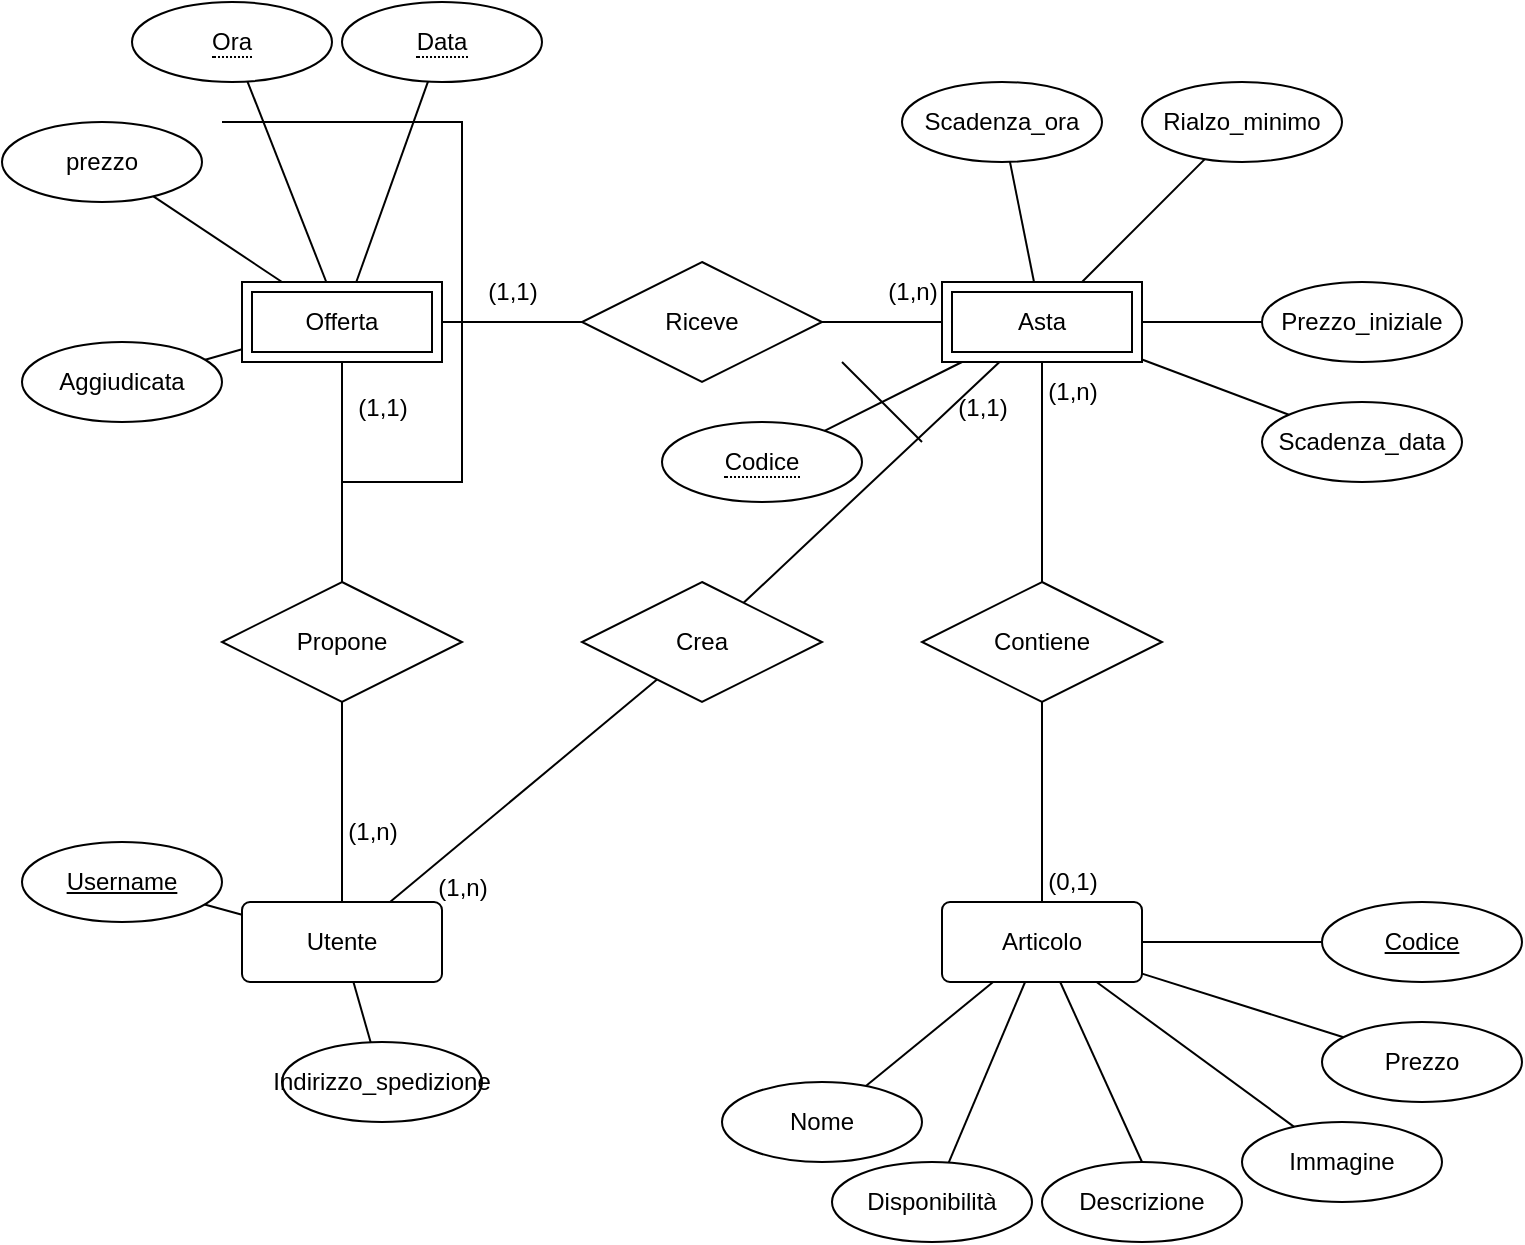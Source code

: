 <mxfile version="21.2.1" type="device">
  <diagram id="R2lEEEUBdFMjLlhIrx00" name="Page-1">
    <mxGraphModel dx="1434" dy="854" grid="1" gridSize="10" guides="1" tooltips="1" connect="1" arrows="1" fold="1" page="1" pageScale="1" pageWidth="850" pageHeight="1100" math="0" shadow="0" extFonts="Permanent Marker^https://fonts.googleapis.com/css?family=Permanent+Marker">
      <root>
        <mxCell id="0" />
        <mxCell id="1" parent="0" />
        <mxCell id="7HfnvCUrbNojlMPrx9GS-18" value="&lt;div&gt;Articolo&lt;/div&gt;" style="rounded=1;arcSize=10;whiteSpace=wrap;html=1;align=center;" parent="1" vertex="1">
          <mxGeometry x="480" y="470" width="100" height="40" as="geometry" />
        </mxCell>
        <mxCell id="7HfnvCUrbNojlMPrx9GS-21" value="Utente" style="rounded=1;arcSize=10;whiteSpace=wrap;html=1;align=center;" parent="1" vertex="1">
          <mxGeometry x="130" y="470" width="100" height="40" as="geometry" />
        </mxCell>
        <mxCell id="7HfnvCUrbNojlMPrx9GS-22" value="&lt;div&gt;Codice&lt;/div&gt;" style="ellipse;whiteSpace=wrap;html=1;align=center;fontStyle=4;" parent="1" vertex="1">
          <mxGeometry x="670" y="470" width="100" height="40" as="geometry" />
        </mxCell>
        <mxCell id="7HfnvCUrbNojlMPrx9GS-23" value="Prezzo" style="ellipse;whiteSpace=wrap;html=1;align=center;" parent="1" vertex="1">
          <mxGeometry x="670" y="530" width="100" height="40" as="geometry" />
        </mxCell>
        <mxCell id="7HfnvCUrbNojlMPrx9GS-24" value="Immagine" style="ellipse;whiteSpace=wrap;html=1;align=center;" parent="1" vertex="1">
          <mxGeometry x="630" y="580" width="100" height="40" as="geometry" />
        </mxCell>
        <mxCell id="7HfnvCUrbNojlMPrx9GS-25" value="Descrizione" style="ellipse;whiteSpace=wrap;html=1;align=center;" parent="1" vertex="1">
          <mxGeometry x="530" y="600" width="100" height="40" as="geometry" />
        </mxCell>
        <mxCell id="7HfnvCUrbNojlMPrx9GS-26" value="Nome" style="ellipse;whiteSpace=wrap;html=1;align=center;" parent="1" vertex="1">
          <mxGeometry x="370" y="560" width="100" height="40" as="geometry" />
        </mxCell>
        <mxCell id="7HfnvCUrbNojlMPrx9GS-27" value="" style="endArrow=none;html=1;rounded=0;" parent="1" source="7HfnvCUrbNojlMPrx9GS-26" target="7HfnvCUrbNojlMPrx9GS-18" edge="1">
          <mxGeometry relative="1" as="geometry">
            <mxPoint x="340" y="410" as="sourcePoint" />
            <mxPoint x="500" y="410" as="targetPoint" />
          </mxGeometry>
        </mxCell>
        <mxCell id="7HfnvCUrbNojlMPrx9GS-29" value="" style="endArrow=none;html=1;rounded=0;" parent="1" source="7HfnvCUrbNojlMPrx9GS-24" target="7HfnvCUrbNojlMPrx9GS-18" edge="1">
          <mxGeometry relative="1" as="geometry">
            <mxPoint x="340" y="410" as="sourcePoint" />
            <mxPoint x="500" y="410" as="targetPoint" />
          </mxGeometry>
        </mxCell>
        <mxCell id="7HfnvCUrbNojlMPrx9GS-30" value="" style="endArrow=none;html=1;rounded=0;exitX=0.5;exitY=0;exitDx=0;exitDy=0;" parent="1" source="7HfnvCUrbNojlMPrx9GS-25" target="7HfnvCUrbNojlMPrx9GS-18" edge="1">
          <mxGeometry relative="1" as="geometry">
            <mxPoint x="340" y="410" as="sourcePoint" />
            <mxPoint x="500" y="410" as="targetPoint" />
          </mxGeometry>
        </mxCell>
        <mxCell id="7HfnvCUrbNojlMPrx9GS-31" value="" style="endArrow=none;html=1;rounded=0;" parent="1" source="7HfnvCUrbNojlMPrx9GS-18" target="7HfnvCUrbNojlMPrx9GS-23" edge="1">
          <mxGeometry relative="1" as="geometry">
            <mxPoint x="340" y="410" as="sourcePoint" />
            <mxPoint x="500" y="410" as="targetPoint" />
          </mxGeometry>
        </mxCell>
        <mxCell id="7HfnvCUrbNojlMPrx9GS-32" value="" style="endArrow=none;html=1;rounded=0;" parent="1" source="7HfnvCUrbNojlMPrx9GS-22" target="7HfnvCUrbNojlMPrx9GS-18" edge="1">
          <mxGeometry relative="1" as="geometry">
            <mxPoint x="340" y="410" as="sourcePoint" />
            <mxPoint x="500" y="410" as="targetPoint" />
          </mxGeometry>
        </mxCell>
        <mxCell id="7HfnvCUrbNojlMPrx9GS-33" value="Contiene" style="shape=rhombus;perimeter=rhombusPerimeter;whiteSpace=wrap;html=1;align=center;" parent="1" vertex="1">
          <mxGeometry x="470" y="310" width="120" height="60" as="geometry" />
        </mxCell>
        <mxCell id="7HfnvCUrbNojlMPrx9GS-38" value="" style="endArrow=none;html=1;rounded=0;exitX=0.5;exitY=1;exitDx=0;exitDy=0;" parent="1" target="7HfnvCUrbNojlMPrx9GS-33" edge="1">
          <mxGeometry relative="1" as="geometry">
            <mxPoint x="530" y="200" as="sourcePoint" />
            <mxPoint x="500" y="440" as="targetPoint" />
          </mxGeometry>
        </mxCell>
        <mxCell id="7HfnvCUrbNojlMPrx9GS-39" value="(1,n)" style="text;html=1;align=center;verticalAlign=middle;resizable=0;points=[];autosize=1;strokeColor=none;fillColor=none;" parent="1" vertex="1">
          <mxGeometry x="520" y="200" width="50" height="30" as="geometry" />
        </mxCell>
        <mxCell id="7HfnvCUrbNojlMPrx9GS-41" value="" style="endArrow=none;html=1;rounded=0;entryX=0.5;entryY=1;entryDx=0;entryDy=0;exitX=0.5;exitY=0;exitDx=0;exitDy=0;" parent="1" source="7HfnvCUrbNojlMPrx9GS-18" target="7HfnvCUrbNojlMPrx9GS-33" edge="1">
          <mxGeometry relative="1" as="geometry">
            <mxPoint x="340" y="440" as="sourcePoint" />
            <mxPoint x="500" y="440" as="targetPoint" />
          </mxGeometry>
        </mxCell>
        <mxCell id="7HfnvCUrbNojlMPrx9GS-42" value="(0,1)" style="text;html=1;align=center;verticalAlign=middle;resizable=0;points=[];autosize=1;strokeColor=none;fillColor=none;" parent="1" vertex="1">
          <mxGeometry x="520" y="445" width="50" height="30" as="geometry" />
        </mxCell>
        <mxCell id="7HfnvCUrbNojlMPrx9GS-45" value="prezzo" style="ellipse;whiteSpace=wrap;html=1;align=center;" parent="1" vertex="1">
          <mxGeometry x="10" y="80" width="100" height="40" as="geometry" />
        </mxCell>
        <mxCell id="7HfnvCUrbNojlMPrx9GS-46" value="Disponibilità" style="ellipse;whiteSpace=wrap;html=1;align=center;" parent="1" vertex="1">
          <mxGeometry x="425" y="600" width="100" height="40" as="geometry" />
        </mxCell>
        <mxCell id="7HfnvCUrbNojlMPrx9GS-47" value="&lt;div&gt;Scadenza_ora&lt;/div&gt;" style="ellipse;whiteSpace=wrap;html=1;align=center;" parent="1" vertex="1">
          <mxGeometry x="460" y="60" width="100" height="40" as="geometry" />
        </mxCell>
        <mxCell id="7HfnvCUrbNojlMPrx9GS-48" value="Scadenza_data" style="ellipse;whiteSpace=wrap;html=1;align=center;" parent="1" vertex="1">
          <mxGeometry x="640" y="220" width="100" height="40" as="geometry" />
        </mxCell>
        <mxCell id="7HfnvCUrbNojlMPrx9GS-49" value="Rialzo_minimo" style="ellipse;whiteSpace=wrap;html=1;align=center;" parent="1" vertex="1">
          <mxGeometry x="580" y="60" width="100" height="40" as="geometry" />
        </mxCell>
        <mxCell id="7HfnvCUrbNojlMPrx9GS-50" value="&lt;div&gt;Prezzo_iniziale&lt;/div&gt;" style="ellipse;whiteSpace=wrap;html=1;align=center;" parent="1" vertex="1">
          <mxGeometry x="640" y="160" width="100" height="40" as="geometry" />
        </mxCell>
        <mxCell id="7HfnvCUrbNojlMPrx9GS-52" value="&lt;div&gt;Indirizzo_spedizione&lt;/div&gt;" style="ellipse;whiteSpace=wrap;html=1;align=center;" parent="1" vertex="1">
          <mxGeometry x="150" y="540" width="100" height="40" as="geometry" />
        </mxCell>
        <mxCell id="7HfnvCUrbNojlMPrx9GS-53" value="Aggiudicata" style="ellipse;whiteSpace=wrap;html=1;align=center;" parent="1" vertex="1">
          <mxGeometry x="20" y="190" width="100" height="40" as="geometry" />
        </mxCell>
        <mxCell id="7HfnvCUrbNojlMPrx9GS-56" value="Username" style="ellipse;whiteSpace=wrap;html=1;align=center;fontStyle=4;" parent="1" vertex="1">
          <mxGeometry x="20" y="440" width="100" height="40" as="geometry" />
        </mxCell>
        <mxCell id="7HfnvCUrbNojlMPrx9GS-57" value="Riceve" style="shape=rhombus;perimeter=rhombusPerimeter;whiteSpace=wrap;html=1;align=center;" parent="1" vertex="1">
          <mxGeometry x="300" y="150" width="120" height="60" as="geometry" />
        </mxCell>
        <mxCell id="7HfnvCUrbNojlMPrx9GS-58" value="Propone" style="shape=rhombus;perimeter=rhombusPerimeter;whiteSpace=wrap;html=1;align=center;" parent="1" vertex="1">
          <mxGeometry x="120" y="310" width="120" height="60" as="geometry" />
        </mxCell>
        <mxCell id="7HfnvCUrbNojlMPrx9GS-59" value="" style="endArrow=none;html=1;rounded=0;" parent="1" source="7HfnvCUrbNojlMPrx9GS-21" target="7HfnvCUrbNojlMPrx9GS-52" edge="1">
          <mxGeometry relative="1" as="geometry">
            <mxPoint x="340" y="350" as="sourcePoint" />
            <mxPoint x="500" y="350" as="targetPoint" />
          </mxGeometry>
        </mxCell>
        <mxCell id="7HfnvCUrbNojlMPrx9GS-60" value="" style="endArrow=none;html=1;rounded=0;entryX=0.5;entryY=1;entryDx=0;entryDy=0;" parent="1" source="7HfnvCUrbNojlMPrx9GS-21" target="7HfnvCUrbNojlMPrx9GS-58" edge="1">
          <mxGeometry relative="1" as="geometry">
            <mxPoint x="340" y="350" as="sourcePoint" />
            <mxPoint x="500" y="350" as="targetPoint" />
          </mxGeometry>
        </mxCell>
        <mxCell id="7HfnvCUrbNojlMPrx9GS-63" value="" style="endArrow=none;html=1;rounded=0;" parent="1" target="7HfnvCUrbNojlMPrx9GS-57" edge="1">
          <mxGeometry relative="1" as="geometry">
            <mxPoint x="480" y="180" as="sourcePoint" />
            <mxPoint x="500" y="350" as="targetPoint" />
          </mxGeometry>
        </mxCell>
        <mxCell id="7HfnvCUrbNojlMPrx9GS-65" value="" style="endArrow=none;html=1;rounded=0;" parent="1" source="7HfnvCUrbNojlMPrx9GS-49" edge="1">
          <mxGeometry relative="1" as="geometry">
            <mxPoint x="340" y="350" as="sourcePoint" />
            <mxPoint x="550" y="160" as="targetPoint" />
          </mxGeometry>
        </mxCell>
        <mxCell id="7HfnvCUrbNojlMPrx9GS-66" value="" style="endArrow=none;html=1;rounded=0;" parent="1" source="7HfnvCUrbNojlMPrx9GS-47" edge="1">
          <mxGeometry relative="1" as="geometry">
            <mxPoint x="340" y="350" as="sourcePoint" />
            <mxPoint x="526" y="160" as="targetPoint" />
          </mxGeometry>
        </mxCell>
        <mxCell id="7HfnvCUrbNojlMPrx9GS-67" value="" style="endArrow=none;html=1;rounded=0;" parent="1" source="7HfnvCUrbNojlMPrx9GS-50" edge="1">
          <mxGeometry relative="1" as="geometry">
            <mxPoint x="340" y="350" as="sourcePoint" />
            <mxPoint x="580" y="180" as="targetPoint" />
          </mxGeometry>
        </mxCell>
        <mxCell id="7HfnvCUrbNojlMPrx9GS-68" value="" style="endArrow=none;html=1;rounded=0;" parent="1" source="7HfnvCUrbNojlMPrx9GS-48" edge="1">
          <mxGeometry relative="1" as="geometry">
            <mxPoint x="340" y="350" as="sourcePoint" />
            <mxPoint x="580" y="198.75" as="targetPoint" />
          </mxGeometry>
        </mxCell>
        <mxCell id="7HfnvCUrbNojlMPrx9GS-75" value="" style="endArrow=none;html=1;rounded=0;" parent="1" source="7HfnvCUrbNojlMPrx9GS-21" target="7HfnvCUrbNojlMPrx9GS-56" edge="1">
          <mxGeometry relative="1" as="geometry">
            <mxPoint x="340" y="360" as="sourcePoint" />
            <mxPoint x="500" y="360" as="targetPoint" />
          </mxGeometry>
        </mxCell>
        <mxCell id="7HfnvCUrbNojlMPrx9GS-76" value="" style="endArrow=none;html=1;rounded=0;" parent="1" source="7HfnvCUrbNojlMPrx9GS-18" target="7HfnvCUrbNojlMPrx9GS-46" edge="1">
          <mxGeometry relative="1" as="geometry">
            <mxPoint x="340" y="360" as="sourcePoint" />
            <mxPoint x="500" y="360" as="targetPoint" />
          </mxGeometry>
        </mxCell>
        <mxCell id="7HfnvCUrbNojlMPrx9GS-77" value="(1,n)" style="text;html=1;align=center;verticalAlign=middle;resizable=0;points=[];autosize=1;strokeColor=none;fillColor=none;" parent="1" vertex="1">
          <mxGeometry x="170" y="420" width="50" height="30" as="geometry" />
        </mxCell>
        <mxCell id="7HfnvCUrbNojlMPrx9GS-80" value="(1,1)" style="text;html=1;align=center;verticalAlign=middle;resizable=0;points=[];autosize=1;strokeColor=none;fillColor=none;" parent="1" vertex="1">
          <mxGeometry x="175" y="208" width="50" height="30" as="geometry" />
        </mxCell>
        <mxCell id="7HfnvCUrbNojlMPrx9GS-81" value="(1,1)" style="text;html=1;align=center;verticalAlign=middle;resizable=0;points=[];autosize=1;strokeColor=none;fillColor=none;" parent="1" vertex="1">
          <mxGeometry x="240" y="150" width="50" height="30" as="geometry" />
        </mxCell>
        <mxCell id="7HfnvCUrbNojlMPrx9GS-84" value="(1,n)" style="text;html=1;align=center;verticalAlign=middle;resizable=0;points=[];autosize=1;strokeColor=none;fillColor=none;" parent="1" vertex="1">
          <mxGeometry x="440" y="150" width="50" height="30" as="geometry" />
        </mxCell>
        <mxCell id="7G_2wvaFVIAPsDN2uyOu-1" value="Crea" style="shape=rhombus;perimeter=rhombusPerimeter;whiteSpace=wrap;html=1;align=center;" parent="1" vertex="1">
          <mxGeometry x="300" y="310" width="120" height="60" as="geometry" />
        </mxCell>
        <mxCell id="7G_2wvaFVIAPsDN2uyOu-2" value="" style="endArrow=none;html=1;rounded=0;" parent="1" source="7G_2wvaFVIAPsDN2uyOu-1" edge="1">
          <mxGeometry relative="1" as="geometry">
            <mxPoint x="340" y="440" as="sourcePoint" />
            <mxPoint x="508.75" y="200" as="targetPoint" />
          </mxGeometry>
        </mxCell>
        <mxCell id="7G_2wvaFVIAPsDN2uyOu-3" value="" style="endArrow=none;html=1;rounded=0;" parent="1" source="7HfnvCUrbNojlMPrx9GS-21" target="7G_2wvaFVIAPsDN2uyOu-1" edge="1">
          <mxGeometry relative="1" as="geometry">
            <mxPoint x="340" y="440" as="sourcePoint" />
            <mxPoint x="500" y="440" as="targetPoint" />
          </mxGeometry>
        </mxCell>
        <mxCell id="7G_2wvaFVIAPsDN2uyOu-4" value="(1,n)" style="text;html=1;align=center;verticalAlign=middle;resizable=0;points=[];autosize=1;strokeColor=none;fillColor=none;" parent="1" vertex="1">
          <mxGeometry x="215" y="448" width="50" height="30" as="geometry" />
        </mxCell>
        <mxCell id="7G_2wvaFVIAPsDN2uyOu-5" value="(1,1)" style="text;html=1;align=center;verticalAlign=middle;resizable=0;points=[];autosize=1;strokeColor=none;fillColor=none;" parent="1" vertex="1">
          <mxGeometry x="475" y="208" width="50" height="30" as="geometry" />
        </mxCell>
        <mxCell id="XF9pPEfib6T8cZuwT7Qb-1" value="Asta" style="shape=ext;margin=3;double=1;whiteSpace=wrap;html=1;align=center;" parent="1" vertex="1">
          <mxGeometry x="480" y="160" width="100" height="40" as="geometry" />
        </mxCell>
        <mxCell id="XF9pPEfib6T8cZuwT7Qb-2" value="Offerta" style="shape=ext;margin=3;double=1;whiteSpace=wrap;html=1;align=center;" parent="1" vertex="1">
          <mxGeometry x="130" y="160" width="100" height="40" as="geometry" />
        </mxCell>
        <mxCell id="XF9pPEfib6T8cZuwT7Qb-4" value="" style="endArrow=none;html=1;rounded=0;" parent="1" source="XF9pPEfib6T8cZuwT7Qb-2" target="7HfnvCUrbNojlMPrx9GS-57" edge="1">
          <mxGeometry relative="1" as="geometry">
            <mxPoint x="340" y="440" as="sourcePoint" />
            <mxPoint x="500" y="440" as="targetPoint" />
          </mxGeometry>
        </mxCell>
        <mxCell id="XF9pPEfib6T8cZuwT7Qb-5" value="" style="endArrow=none;html=1;rounded=0;" parent="1" source="XF9pPEfib6T8cZuwT7Qb-2" target="7HfnvCUrbNojlMPrx9GS-45" edge="1">
          <mxGeometry relative="1" as="geometry">
            <mxPoint x="300" y="420" as="sourcePoint" />
            <mxPoint x="460" y="420" as="targetPoint" />
          </mxGeometry>
        </mxCell>
        <mxCell id="XF9pPEfib6T8cZuwT7Qb-7" value="" style="endArrow=none;html=1;rounded=0;" parent="1" source="7HfnvCUrbNojlMPrx9GS-53" target="XF9pPEfib6T8cZuwT7Qb-2" edge="1">
          <mxGeometry relative="1" as="geometry">
            <mxPoint x="340" y="440" as="sourcePoint" />
            <mxPoint x="500" y="440" as="targetPoint" />
          </mxGeometry>
        </mxCell>
        <mxCell id="XF9pPEfib6T8cZuwT7Qb-9" value="" style="endArrow=none;html=1;rounded=0;" parent="1" source="XF9pPEfib6T8cZuwT7Qb-2" target="7HfnvCUrbNojlMPrx9GS-58" edge="1">
          <mxGeometry relative="1" as="geometry">
            <mxPoint x="340" y="440" as="sourcePoint" />
            <mxPoint x="500" y="440" as="targetPoint" />
          </mxGeometry>
        </mxCell>
        <mxCell id="c4wr8UN3cmUsFIl1r9Jv-1" value="&lt;span style=&quot;border-bottom: 1px dotted&quot;&gt;Codice&lt;/span&gt;" style="ellipse;whiteSpace=wrap;html=1;align=center;" vertex="1" parent="1">
          <mxGeometry x="340" y="230" width="100" height="40" as="geometry" />
        </mxCell>
        <mxCell id="c4wr8UN3cmUsFIl1r9Jv-2" value="&lt;span style=&quot;border-bottom: 1px dotted&quot;&gt;Ora&lt;/span&gt;" style="ellipse;whiteSpace=wrap;html=1;align=center;" vertex="1" parent="1">
          <mxGeometry x="75" y="20" width="100" height="40" as="geometry" />
        </mxCell>
        <mxCell id="c4wr8UN3cmUsFIl1r9Jv-3" value="&lt;span style=&quot;border-bottom: 1px dotted&quot;&gt;Data&lt;/span&gt;" style="ellipse;whiteSpace=wrap;html=1;align=center;" vertex="1" parent="1">
          <mxGeometry x="180" y="20" width="100" height="40" as="geometry" />
        </mxCell>
        <mxCell id="c4wr8UN3cmUsFIl1r9Jv-4" value="" style="endArrow=none;html=1;rounded=0;" edge="1" parent="1" source="c4wr8UN3cmUsFIl1r9Jv-1" target="XF9pPEfib6T8cZuwT7Qb-1">
          <mxGeometry relative="1" as="geometry">
            <mxPoint x="340" y="440" as="sourcePoint" />
            <mxPoint x="500" y="440" as="targetPoint" />
          </mxGeometry>
        </mxCell>
        <mxCell id="c4wr8UN3cmUsFIl1r9Jv-5" value="" style="endArrow=none;html=1;rounded=0;" edge="1" parent="1" source="c4wr8UN3cmUsFIl1r9Jv-2" target="XF9pPEfib6T8cZuwT7Qb-2">
          <mxGeometry relative="1" as="geometry">
            <mxPoint x="340" y="440" as="sourcePoint" />
            <mxPoint x="500" y="440" as="targetPoint" />
          </mxGeometry>
        </mxCell>
        <mxCell id="c4wr8UN3cmUsFIl1r9Jv-6" value="" style="endArrow=none;html=1;rounded=0;" edge="1" parent="1" source="c4wr8UN3cmUsFIl1r9Jv-3" target="XF9pPEfib6T8cZuwT7Qb-2">
          <mxGeometry relative="1" as="geometry">
            <mxPoint x="340" y="440" as="sourcePoint" />
            <mxPoint x="500" y="440" as="targetPoint" />
          </mxGeometry>
        </mxCell>
        <mxCell id="c4wr8UN3cmUsFIl1r9Jv-7" value="" style="endArrow=none;html=1;rounded=0;" edge="1" parent="1">
          <mxGeometry relative="1" as="geometry">
            <mxPoint x="180" y="260" as="sourcePoint" />
            <mxPoint x="120" y="80" as="targetPoint" />
            <Array as="points">
              <mxPoint x="240" y="260" />
              <mxPoint x="240" y="80" />
            </Array>
          </mxGeometry>
        </mxCell>
        <mxCell id="c4wr8UN3cmUsFIl1r9Jv-10" value="" style="endArrow=none;html=1;rounded=0;" edge="1" parent="1">
          <mxGeometry relative="1" as="geometry">
            <mxPoint x="430" y="200" as="sourcePoint" />
            <mxPoint x="470" y="240" as="targetPoint" />
          </mxGeometry>
        </mxCell>
      </root>
    </mxGraphModel>
  </diagram>
</mxfile>
